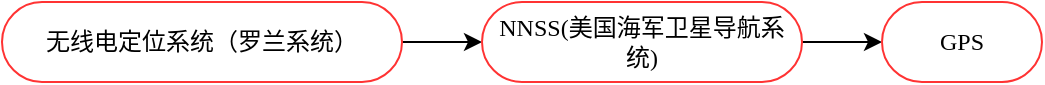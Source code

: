 <mxfile version="13.8.8" type="github" pages="3">
  <diagram id="Z5wNPQram7tawORNL1IO" name="第 1 页">
    <mxGraphModel dx="852" dy="577" grid="1" gridSize="10" guides="1" tooltips="1" connect="1" arrows="1" fold="1" page="1" pageScale="1" pageWidth="827" pageHeight="1169" math="0" shadow="0">
      <root>
        <mxCell id="0" />
        <mxCell id="1" parent="0" />
        <mxCell id="qwRS1jhVnm_8axrK_Rce-4" style="edgeStyle=orthogonalEdgeStyle;rounded=0;orthogonalLoop=1;jettySize=auto;html=1;exitX=1;exitY=0.5;exitDx=0;exitDy=0;entryX=0;entryY=0.5;entryDx=0;entryDy=0;fontFamily=Times New Roman;" parent="1" source="qwRS1jhVnm_8axrK_Rce-1" target="qwRS1jhVnm_8axrK_Rce-2" edge="1">
          <mxGeometry relative="1" as="geometry" />
        </mxCell>
        <mxCell id="qwRS1jhVnm_8axrK_Rce-1" value="无线电定位系统（罗兰系统）" style="rounded=1;whiteSpace=wrap;html=1;arcSize=50;strokeColor=#FF3333;fontFamily=宋体;fillColor=none;" parent="1" vertex="1">
          <mxGeometry x="160" y="280" width="200" height="40" as="geometry" />
        </mxCell>
        <mxCell id="qwRS1jhVnm_8axrK_Rce-5" style="edgeStyle=orthogonalEdgeStyle;rounded=0;orthogonalLoop=1;jettySize=auto;html=1;exitX=1;exitY=0.5;exitDx=0;exitDy=0;entryX=0;entryY=0.5;entryDx=0;entryDy=0;fontFamily=Times New Roman;" parent="1" source="qwRS1jhVnm_8axrK_Rce-2" target="qwRS1jhVnm_8axrK_Rce-3" edge="1">
          <mxGeometry relative="1" as="geometry" />
        </mxCell>
        <mxCell id="qwRS1jhVnm_8axrK_Rce-2" value="NNSS(&lt;font face=&quot;宋体&quot;&gt;美国海军卫星导航系统&lt;/font&gt;)" style="rounded=1;whiteSpace=wrap;html=1;arcSize=50;strokeColor=#FF3333;fontFamily=Times New Roman;fillColor=none;" parent="1" vertex="1">
          <mxGeometry x="400" y="280" width="160" height="40" as="geometry" />
        </mxCell>
        <mxCell id="qwRS1jhVnm_8axrK_Rce-3" value="GPS" style="rounded=1;whiteSpace=wrap;html=1;arcSize=50;strokeColor=#FF3333;fontFamily=Times New Roman;fillColor=none;" parent="1" vertex="1">
          <mxGeometry x="600" y="280" width="80" height="40" as="geometry" />
        </mxCell>
      </root>
    </mxGraphModel>
  </diagram>
  <diagram id="HvBujwl2OsdRUH6LtPdN" name="第 2 页">
    <mxGraphModel dx="852" dy="577" grid="1" gridSize="10" guides="1" tooltips="1" connect="1" arrows="1" fold="1" page="1" pageScale="1" pageWidth="827" pageHeight="1169" math="0" shadow="0">
      <root>
        <mxCell id="1W31_jT5ZiW1tWHhlBnS-0" />
        <mxCell id="1W31_jT5ZiW1tWHhlBnS-1" parent="1W31_jT5ZiW1tWHhlBnS-0" />
        <mxCell id="1W31_jT5ZiW1tWHhlBnS-2" value="卫星" style="rounded=0;whiteSpace=wrap;html=1;fontFamily=宋体;labelBackgroundColor=#ffffff;shadow=1;fillColor=none;" parent="1W31_jT5ZiW1tWHhlBnS-1" vertex="1">
          <mxGeometry x="280" y="200" width="80" height="40" as="geometry" />
        </mxCell>
        <mxCell id="1W31_jT5ZiW1tWHhlBnS-3" value="监测站" style="rounded=0;whiteSpace=wrap;html=1;fontFamily=宋体;labelBackgroundColor=#ffffff;shadow=1;fillColor=none;" parent="1W31_jT5ZiW1tWHhlBnS-1" vertex="1">
          <mxGeometry x="160" y="270" width="80" height="40" as="geometry" />
        </mxCell>
        <mxCell id="1W31_jT5ZiW1tWHhlBnS-4" value="注入站" style="rounded=0;whiteSpace=wrap;html=1;fontFamily=宋体;labelBackgroundColor=#ffffff;shadow=1;fillColor=none;" parent="1W31_jT5ZiW1tWHhlBnS-1" vertex="1">
          <mxGeometry x="410" y="270" width="80" height="40" as="geometry" />
        </mxCell>
        <mxCell id="1W31_jT5ZiW1tWHhlBnS-5" value="主控站" style="rounded=0;whiteSpace=wrap;html=1;fontFamily=宋体;labelBackgroundColor=#ffffff;shadow=1;fillColor=none;" parent="1W31_jT5ZiW1tWHhlBnS-1" vertex="1">
          <mxGeometry x="280" y="340" width="80" height="40" as="geometry" />
        </mxCell>
        <mxCell id="1W31_jT5ZiW1tWHhlBnS-11" value="" style="endArrow=classic;html=1;fontFamily=宋体;exitX=0;exitY=0.5;exitDx=0;exitDy=0;entryX=0.5;entryY=0;entryDx=0;entryDy=0;labelBackgroundColor=#ffffff;" parent="1W31_jT5ZiW1tWHhlBnS-1" source="1W31_jT5ZiW1tWHhlBnS-2" target="1W31_jT5ZiW1tWHhlBnS-3" edge="1">
          <mxGeometry relative="1" as="geometry">
            <mxPoint x="170" y="230" as="sourcePoint" />
            <mxPoint x="270" y="230" as="targetPoint" />
          </mxGeometry>
        </mxCell>
        <mxCell id="1W31_jT5ZiW1tWHhlBnS-12" value="卫星信号" style="edgeLabel;resizable=0;html=1;align=center;verticalAlign=middle;fontFamily=宋体;labelBackgroundColor=none;" parent="1W31_jT5ZiW1tWHhlBnS-11" connectable="0" vertex="1">
          <mxGeometry relative="1" as="geometry" />
        </mxCell>
        <mxCell id="1W31_jT5ZiW1tWHhlBnS-13" value="" style="endArrow=classic;html=1;fontFamily=宋体;exitX=0.5;exitY=0;exitDx=0;exitDy=0;entryX=1;entryY=0.5;entryDx=0;entryDy=0;labelBackgroundColor=#ffffff;" parent="1W31_jT5ZiW1tWHhlBnS-1" source="1W31_jT5ZiW1tWHhlBnS-4" target="1W31_jT5ZiW1tWHhlBnS-2" edge="1">
          <mxGeometry relative="1" as="geometry">
            <mxPoint x="470" y="230" as="sourcePoint" />
            <mxPoint x="570" y="230" as="targetPoint" />
          </mxGeometry>
        </mxCell>
        <mxCell id="1W31_jT5ZiW1tWHhlBnS-14" value="卫星导航电文等" style="edgeLabel;resizable=0;html=1;align=center;verticalAlign=middle;fontFamily=宋体;labelBackgroundColor=none;" parent="1W31_jT5ZiW1tWHhlBnS-13" connectable="0" vertex="1">
          <mxGeometry relative="1" as="geometry" />
        </mxCell>
        <mxCell id="1W31_jT5ZiW1tWHhlBnS-15" value="" style="endArrow=classic;html=1;fontFamily=宋体;exitX=0.5;exitY=1;exitDx=0;exitDy=0;entryX=0;entryY=0.5;entryDx=0;entryDy=0;labelBackgroundColor=#ffffff;" parent="1W31_jT5ZiW1tWHhlBnS-1" source="1W31_jT5ZiW1tWHhlBnS-3" target="1W31_jT5ZiW1tWHhlBnS-5" edge="1">
          <mxGeometry relative="1" as="geometry">
            <mxPoint x="200" y="430" as="sourcePoint" />
            <mxPoint x="300" y="430" as="targetPoint" />
          </mxGeometry>
        </mxCell>
        <mxCell id="1W31_jT5ZiW1tWHhlBnS-16" value="卫星信号" style="edgeLabel;resizable=0;html=1;align=center;verticalAlign=middle;fontFamily=宋体;labelBackgroundColor=none;" parent="1W31_jT5ZiW1tWHhlBnS-15" connectable="0" vertex="1">
          <mxGeometry relative="1" as="geometry" />
        </mxCell>
        <mxCell id="1W31_jT5ZiW1tWHhlBnS-17" value="" style="endArrow=classic;html=1;fontFamily=宋体;exitX=1;exitY=0.5;exitDx=0;exitDy=0;entryX=0.5;entryY=1;entryDx=0;entryDy=0;labelBackgroundColor=#ffffff;" parent="1W31_jT5ZiW1tWHhlBnS-1" source="1W31_jT5ZiW1tWHhlBnS-5" target="1W31_jT5ZiW1tWHhlBnS-4" edge="1">
          <mxGeometry relative="1" as="geometry">
            <mxPoint x="400" y="370" as="sourcePoint" />
            <mxPoint x="500" y="370" as="targetPoint" />
          </mxGeometry>
        </mxCell>
        <mxCell id="1W31_jT5ZiW1tWHhlBnS-18" value="卫星导航电文等" style="edgeLabel;resizable=0;html=1;align=center;verticalAlign=middle;fontFamily=宋体;labelBackgroundColor=none;" parent="1W31_jT5ZiW1tWHhlBnS-17" connectable="0" vertex="1">
          <mxGeometry relative="1" as="geometry" />
        </mxCell>
      </root>
    </mxGraphModel>
  </diagram>
  <diagram id="MnMbbkmyrh_py8ylE1E3" name="第 3 页">
    <mxGraphModel dx="852" dy="577" grid="1" gridSize="10" guides="1" tooltips="1" connect="1" arrows="1" fold="1" page="1" pageScale="1" pageWidth="827" pageHeight="1169" math="0" shadow="0">
      <root>
        <mxCell id="k2UxVkka37P2cPMROD5I-0" />
        <mxCell id="k2UxVkka37P2cPMROD5I-1" parent="k2UxVkka37P2cPMROD5I-0" />
        <mxCell id="k2UxVkka37P2cPMROD5I-48" value="数学&lt;br&gt;仿真&lt;br&gt;系统" style="rounded=0;whiteSpace=wrap;html=1;shadow=1;labelBackgroundColor=none;strokeColor=#000000;fontFamily=宋体;sketch=0;dropTarget=0;noLabel=0;portConstraintRotation=0;collapsible=0;" vertex="1" parent="k2UxVkka37P2cPMROD5I-1">
          <mxGeometry x="160" y="160" width="80" height="130" as="geometry" />
        </mxCell>
        <mxCell id="k2UxVkka37P2cPMROD5I-49" value="射频信号&lt;br&gt;模拟系统" style="rounded=0;whiteSpace=wrap;html=1;shadow=1;labelBackgroundColor=none;strokeColor=#000000;fontFamily=宋体;sketch=0;" vertex="1" parent="k2UxVkka37P2cPMROD5I-1">
          <mxGeometry x="340" y="160" width="136" height="130" as="geometry" />
        </mxCell>
        <mxCell id="k2UxVkka37P2cPMROD5I-50" value="导航电文" style="html=1;shadow=1;dashed=0;align=center;verticalAlign=middle;shape=mxgraph.arrows2.arrow;dy=0.46;dx=21.25;notch=0;labelBackgroundColor=none;sketch=0;strokeColor=#000000;fontFamily=宋体;" vertex="1" parent="k2UxVkka37P2cPMROD5I-1">
          <mxGeometry x="240" y="190" width="100" height="70" as="geometry" />
        </mxCell>
        <mxCell id="k2UxVkka37P2cPMROD5I-52" value="射频信号" style="html=1;shadow=1;dashed=0;align=center;verticalAlign=middle;shape=mxgraph.arrows2.arrow;dy=0.46;dx=21.25;notch=0;labelBackgroundColor=none;sketch=0;strokeColor=#000000;fontFamily=宋体;" vertex="1" parent="k2UxVkka37P2cPMROD5I-1">
          <mxGeometry x="476" y="190" width="100" height="70" as="geometry" />
        </mxCell>
      </root>
    </mxGraphModel>
  </diagram>
</mxfile>
